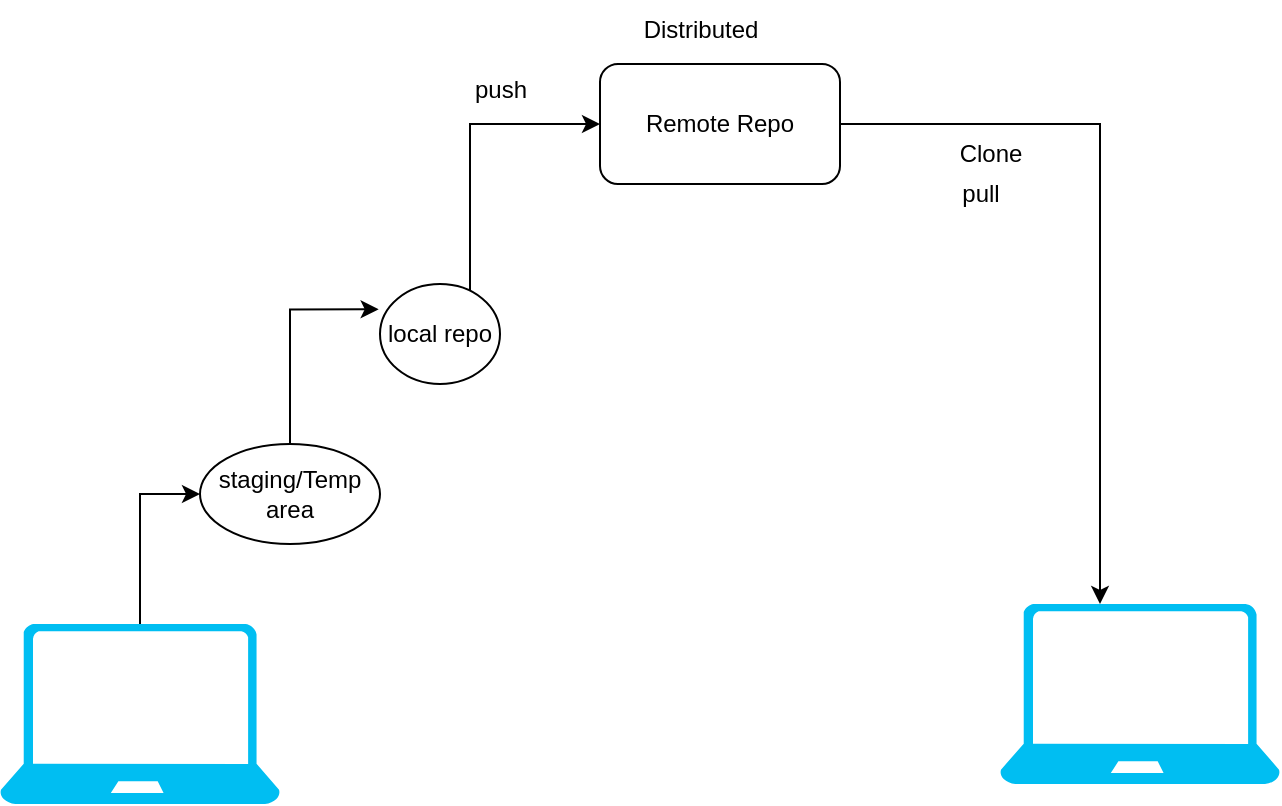 <mxfile version="26.0.2">
  <diagram name="Page-1" id="ehyXH9d5R6UzSzsPLv_W">
    <mxGraphModel dx="794" dy="1546" grid="1" gridSize="10" guides="1" tooltips="1" connect="1" arrows="1" fold="1" page="1" pageScale="1" pageWidth="850" pageHeight="1100" math="0" shadow="0">
      <root>
        <mxCell id="0" />
        <mxCell id="1" parent="0" />
        <mxCell id="RAxoxHoClZKjb_iJJKfa-1" value="Remote Repo" style="rounded=1;whiteSpace=wrap;html=1;" vertex="1" parent="1">
          <mxGeometry x="410" y="-100" width="120" height="60" as="geometry" />
        </mxCell>
        <mxCell id="RAxoxHoClZKjb_iJJKfa-2" style="edgeStyle=orthogonalEdgeStyle;rounded=0;orthogonalLoop=1;jettySize=auto;html=1;exitX=0.5;exitY=1;exitDx=0;exitDy=0;" edge="1" parent="1" source="RAxoxHoClZKjb_iJJKfa-1" target="RAxoxHoClZKjb_iJJKfa-1">
          <mxGeometry relative="1" as="geometry" />
        </mxCell>
        <mxCell id="RAxoxHoClZKjb_iJJKfa-10" style="edgeStyle=orthogonalEdgeStyle;rounded=0;orthogonalLoop=1;jettySize=auto;html=1;entryX=0;entryY=0.5;entryDx=0;entryDy=0;" edge="1" parent="1" source="RAxoxHoClZKjb_iJJKfa-5" target="RAxoxHoClZKjb_iJJKfa-7">
          <mxGeometry relative="1" as="geometry" />
        </mxCell>
        <mxCell id="RAxoxHoClZKjb_iJJKfa-5" value="" style="verticalLabelPosition=bottom;html=1;verticalAlign=top;align=center;strokeColor=none;fillColor=#00BEF2;shape=mxgraph.azure.laptop;pointerEvents=1;" vertex="1" parent="1">
          <mxGeometry x="110" y="180" width="140" height="90" as="geometry" />
        </mxCell>
        <mxCell id="RAxoxHoClZKjb_iJJKfa-7" value="staging/Temp area" style="ellipse;whiteSpace=wrap;html=1;" vertex="1" parent="1">
          <mxGeometry x="210" y="90" width="90" height="50" as="geometry" />
        </mxCell>
        <mxCell id="RAxoxHoClZKjb_iJJKfa-19" style="edgeStyle=orthogonalEdgeStyle;rounded=0;orthogonalLoop=1;jettySize=auto;html=1;" edge="1" parent="1">
          <mxGeometry relative="1" as="geometry">
            <mxPoint x="345" y="25" as="sourcePoint" />
            <mxPoint x="410" y="-70" as="targetPoint" />
            <Array as="points">
              <mxPoint x="345" y="-70" />
            </Array>
          </mxGeometry>
        </mxCell>
        <mxCell id="RAxoxHoClZKjb_iJJKfa-12" value="local repo" style="ellipse;whiteSpace=wrap;html=1;" vertex="1" parent="1">
          <mxGeometry x="300" y="10" width="60" height="50" as="geometry" />
        </mxCell>
        <mxCell id="RAxoxHoClZKjb_iJJKfa-14" style="edgeStyle=orthogonalEdgeStyle;rounded=0;orthogonalLoop=1;jettySize=auto;html=1;entryX=-0.011;entryY=0.253;entryDx=0;entryDy=0;entryPerimeter=0;" edge="1" parent="1" source="RAxoxHoClZKjb_iJJKfa-7" target="RAxoxHoClZKjb_iJJKfa-12">
          <mxGeometry relative="1" as="geometry" />
        </mxCell>
        <mxCell id="RAxoxHoClZKjb_iJJKfa-20" value="" style="verticalLabelPosition=bottom;html=1;verticalAlign=top;align=center;strokeColor=none;fillColor=#00BEF2;shape=mxgraph.azure.laptop;pointerEvents=1;" vertex="1" parent="1">
          <mxGeometry x="610" y="170" width="140" height="90" as="geometry" />
        </mxCell>
        <mxCell id="RAxoxHoClZKjb_iJJKfa-21" style="edgeStyle=orthogonalEdgeStyle;rounded=0;orthogonalLoop=1;jettySize=auto;html=1;exitX=1;exitY=0.5;exitDx=0;exitDy=0;entryX=0.5;entryY=0;entryDx=0;entryDy=0;entryPerimeter=0;" edge="1" parent="1">
          <mxGeometry relative="1" as="geometry">
            <mxPoint x="530" y="-90" as="sourcePoint" />
            <mxPoint x="660" y="170" as="targetPoint" />
            <Array as="points">
              <mxPoint x="530" y="-70" />
              <mxPoint x="660" y="-70" />
            </Array>
          </mxGeometry>
        </mxCell>
        <mxCell id="RAxoxHoClZKjb_iJJKfa-26" value="Clone" style="text;html=1;align=center;verticalAlign=middle;resizable=0;points=[];autosize=1;strokeColor=none;fillColor=none;" vertex="1" parent="1">
          <mxGeometry x="580" y="-70" width="50" height="30" as="geometry" />
        </mxCell>
        <mxCell id="RAxoxHoClZKjb_iJJKfa-29" value="pull" style="text;html=1;align=center;verticalAlign=middle;resizable=0;points=[];autosize=1;strokeColor=none;fillColor=none;" vertex="1" parent="1">
          <mxGeometry x="580" y="-50" width="40" height="30" as="geometry" />
        </mxCell>
        <mxCell id="RAxoxHoClZKjb_iJJKfa-30" value="push" style="text;html=1;align=center;verticalAlign=middle;resizable=0;points=[];autosize=1;strokeColor=none;fillColor=none;" vertex="1" parent="1">
          <mxGeometry x="335" y="-102" width="50" height="30" as="geometry" />
        </mxCell>
        <mxCell id="RAxoxHoClZKjb_iJJKfa-31" value="Distributed" style="text;html=1;align=center;verticalAlign=middle;resizable=0;points=[];autosize=1;strokeColor=none;fillColor=none;" vertex="1" parent="1">
          <mxGeometry x="420" y="-132" width="80" height="30" as="geometry" />
        </mxCell>
      </root>
    </mxGraphModel>
  </diagram>
</mxfile>
